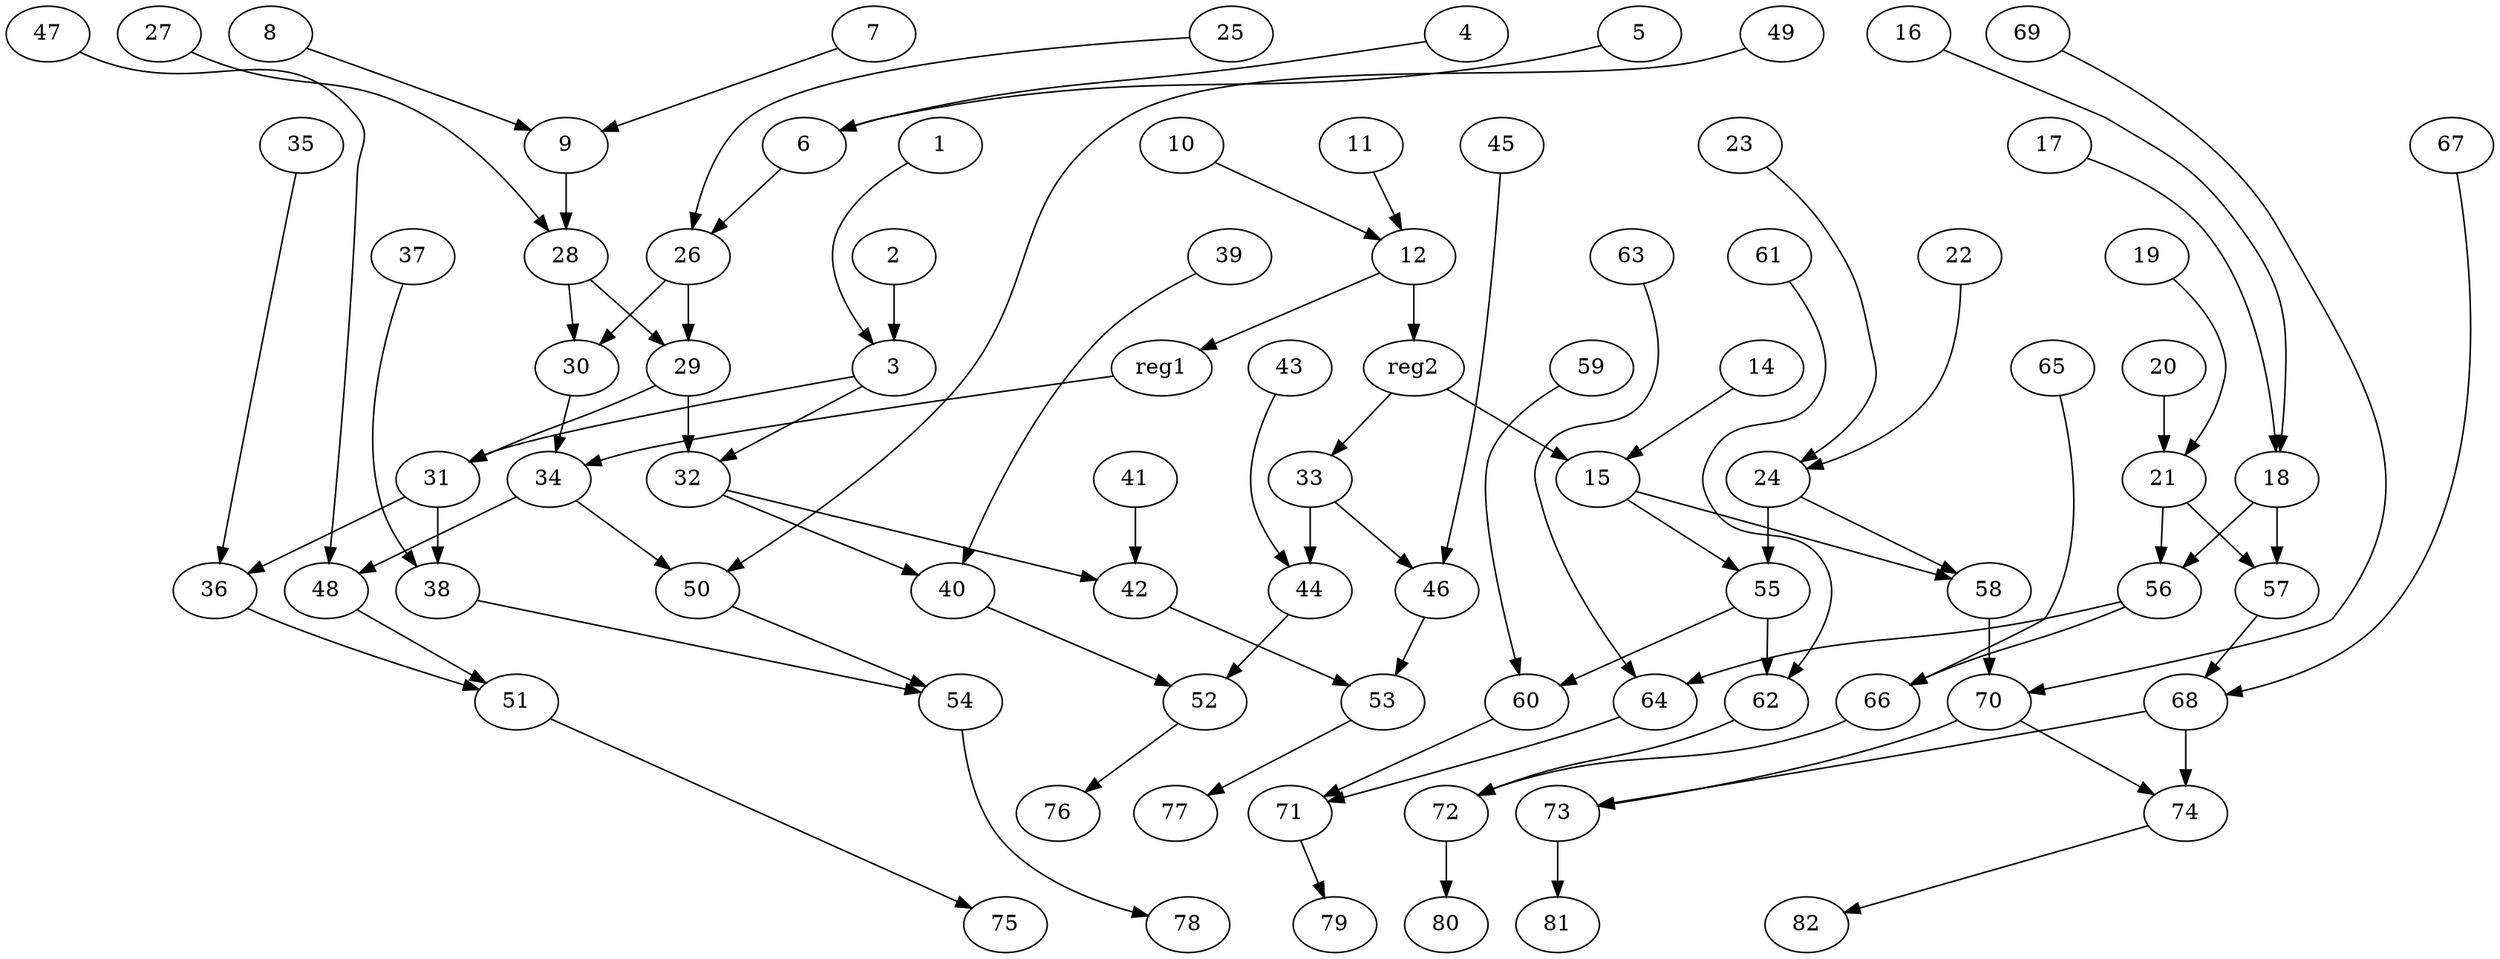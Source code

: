 digraph G {
    1;
    3;
    2;
    31;
    32;
    4;
    6;
    5;
    26;
    7;
    9;
    8;
    28;
    10;
    12;
    11;
    reg1;
    reg2;
    14;
    15;
    55;
    58;
    16;
    18;
    17;
    57;
    56;
    19;
    21;
    20;
    22;
    24;
    23;
    25;
    30;
    29;
    27;
    34;
    36;
    38;
    40;
    42;
    33;
    44;
    46;
    48;
    50;
    35;
    51;
    37;
    54;
    39;
    52;
    41;
    53;
    43;
    45;
    47;
    49;
    75;
    76;
    77;
    78;
    60;
    62;
    66;
    64;
    68;
    70;
    59;
    71;
    61;
    72;
    63;
    65;
    67;
    73;
    74;
    69;
    79;
    80;
    81;
    82;
    1 -> 3 [weight=0];
    3 -> 31 [weight=0];
    3 -> 32 [weight=0];
    2 -> 3 [weight=1];
    31 -> 36 [weight=0];
    31 -> 38 [weight=2];
    32 -> 40 [weight=0];
    32 -> 42 [weight=0];
    4 -> 6 [weight=0];
    6 -> 26 [weight=0];
    5 -> 6 [weight=0];
    26 -> 30 [weight=0];
    26 -> 29 [weight=1];
    7 -> 9 [weight=0];
    9 -> 28 [weight=1];
    8 -> 9 [weight=0];
    28 -> 30 [weight=0];
    28 -> 29 [weight=0];
    10 -> 12 [weight=0];
    12 -> reg1 [weight=0];
    12 -> reg2 [weight=2];
    11 -> 12 [weight=0];
    reg1 -> 34 [weight=0];
    reg2 -> 33 [weight=0];
    reg2 -> 15 [weight=1];
    14 -> 15 [weight=1];
    15 -> 55 [weight=0];
    15 -> 58 [weight=0];
    55 -> 60 [weight=0];
    55 -> 62 [weight=0];
    58 -> 70 [weight=5];
    16 -> 18 [weight=0];
    18 -> 57 [weight=1];
    18 -> 56 [weight=0];
    17 -> 18 [weight=0];
    57 -> 68 [weight=0];
    56 -> 66 [weight=0];
    56 -> 64 [weight=1];
    19 -> 21 [weight=0];
    21 -> 57 [weight=0];
    21 -> 56 [weight=0];
    20 -> 21 [weight=1];
    22 -> 24 [weight=0];
    24 -> 55 [weight=1];
    24 -> 58 [weight=0];
    23 -> 24 [weight=0];
    25 -> 26 [weight=0];
    30 -> 34 [weight=0];
    29 -> 31 [weight=0];
    29 -> 32 [weight=2];
    27 -> 28 [weight=0];
    34 -> 48 [weight=1];
    34 -> 50 [weight=0];
    36 -> 51 [weight=0];
    38 -> 54 [weight=0];
    40 -> 52 [weight=0];
    42 -> 53 [weight=0];
    33 -> 44 [weight=1];
    33 -> 46 [weight=0];
    44 -> 52 [weight=0];
    46 -> 53 [weight=0];
    48 -> 51 [weight=0];
    50 -> 54 [weight=0];
    35 -> 36 [weight=0];
    51 -> 75 [weight=0];
    37 -> 38 [weight=0];
    54 -> 78 [weight=0];
    39 -> 40 [weight=0];
    52 -> 76 [weight=0];
    41 -> 42 [weight=1];
    53 -> 77 [weight=0];
    43 -> 44 [weight=0];
    45 -> 46 [weight=0];
    47 -> 48 [weight=0];
    49 -> 50 [weight=0];
    60 -> 71 [weight=0];
    62 -> 72 [weight=0];
    66 -> 72 [weight=0];
    64 -> 71 [weight=0];
    68 -> 73 [weight=0];
    68 -> 74 [weight=1];
    70 -> 73 [weight=0];
    70 -> 74 [weight=0];
    59 -> 60 [weight=0];
    71 -> 79 [weight=0];
    61 -> 62 [weight=0];
    72 -> 80 [weight=0];
    63 -> 64 [weight=0];
    65 -> 66 [weight=0];
    67 -> 68 [weight=0];
    73 -> 81 [weight=2];
    74 -> 82 [weight=0];
    69 -> 70 [weight=0];
}
